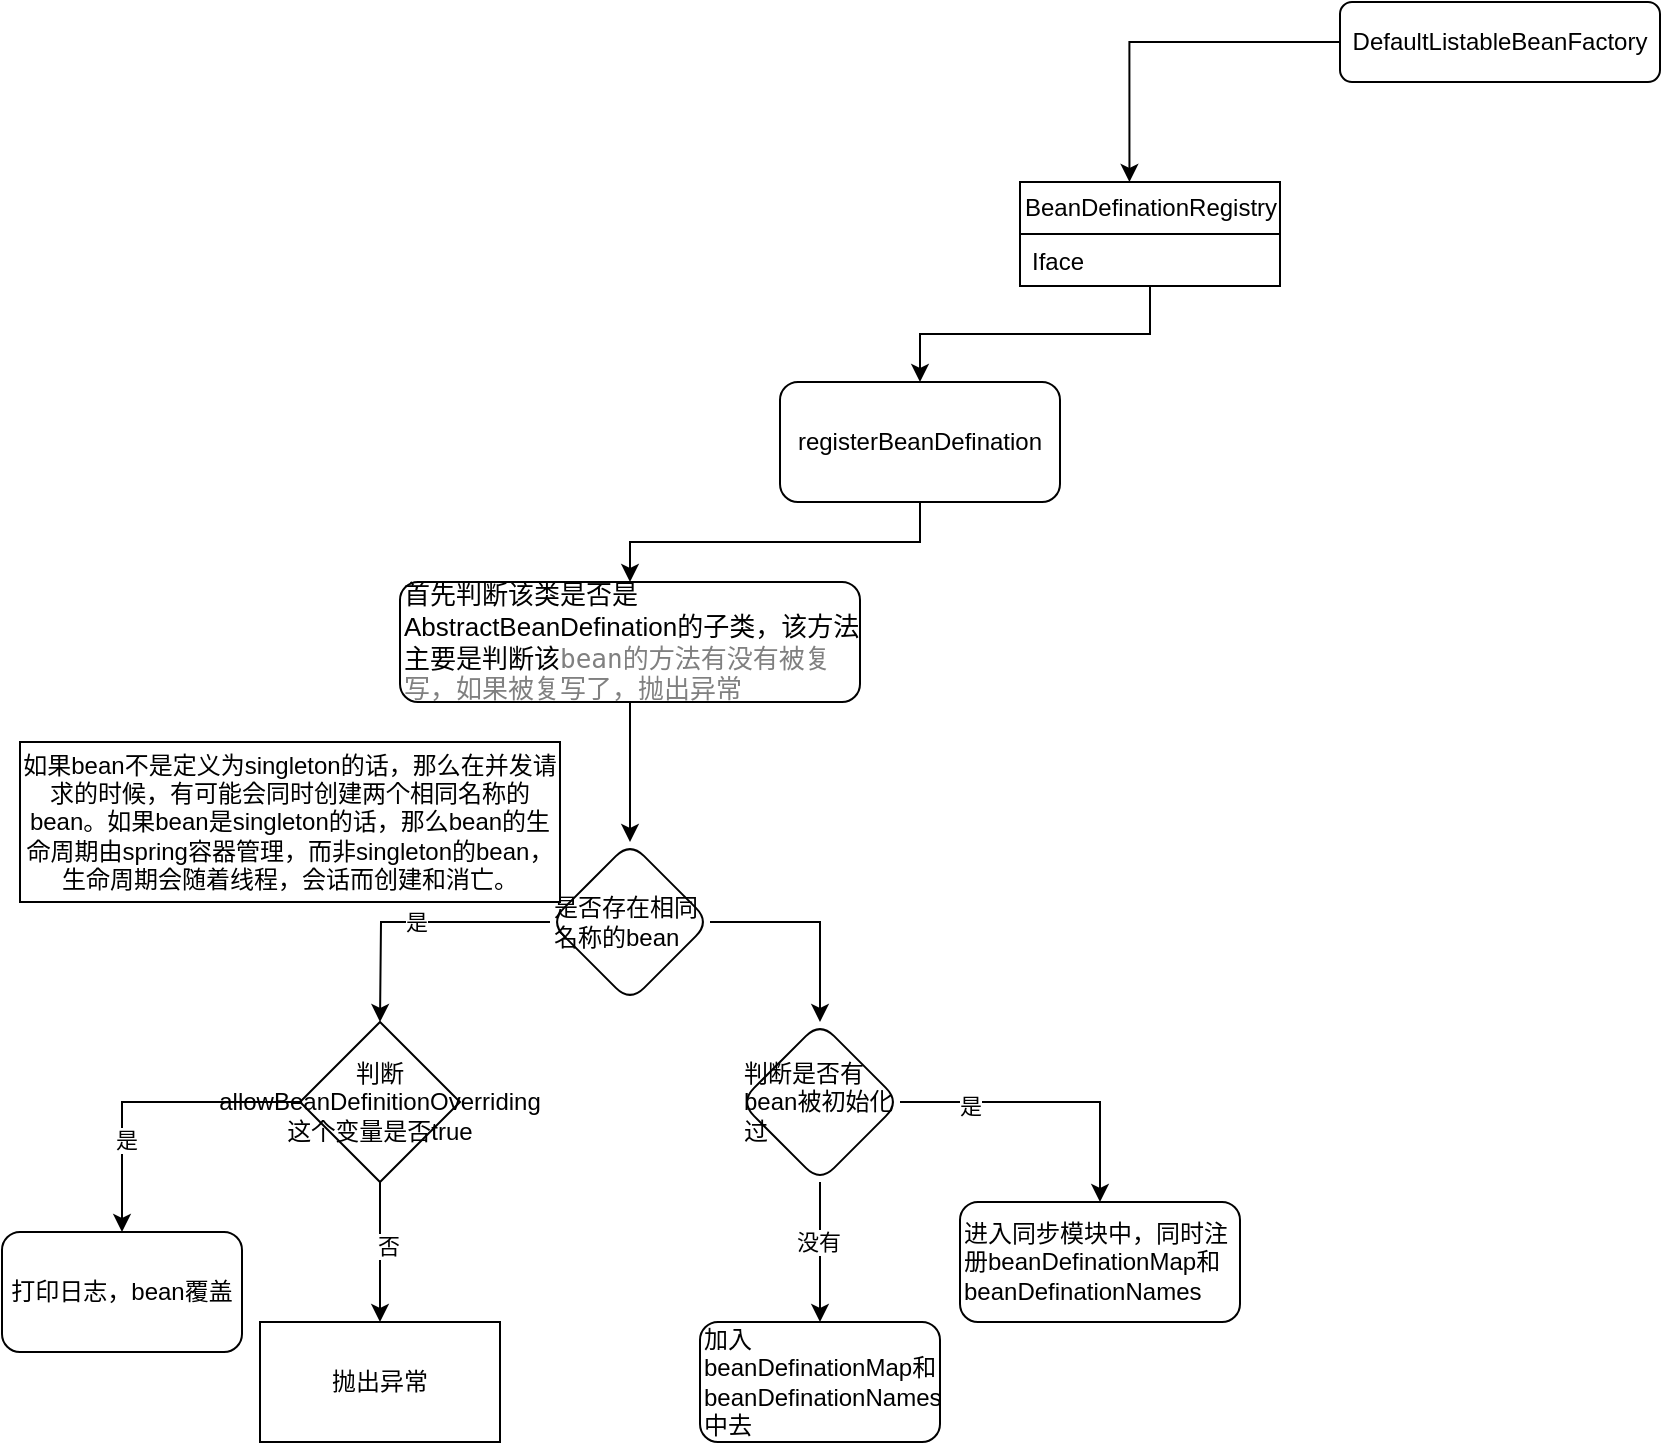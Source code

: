 <mxfile version="21.6.1" type="github">
  <diagram id="C5RBs43oDa-KdzZeNtuy" name="Page-1">
    <mxGraphModel dx="1774" dy="430" grid="1" gridSize="10" guides="1" tooltips="1" connect="1" arrows="1" fold="1" page="1" pageScale="1" pageWidth="980" pageHeight="1390" math="0" shadow="0">
      <root>
        <mxCell id="WIyWlLk6GJQsqaUBKTNV-0" />
        <mxCell id="WIyWlLk6GJQsqaUBKTNV-1" parent="WIyWlLk6GJQsqaUBKTNV-0" />
        <mxCell id="6dgZI4LltGJ7n1IkP1hy-7" style="edgeStyle=orthogonalEdgeStyle;rounded=0;orthogonalLoop=1;jettySize=auto;html=1;entryX=0.421;entryY=0;entryDx=0;entryDy=0;entryPerimeter=0;" edge="1" parent="WIyWlLk6GJQsqaUBKTNV-1" source="WIyWlLk6GJQsqaUBKTNV-3" target="6dgZI4LltGJ7n1IkP1hy-0">
          <mxGeometry relative="1" as="geometry" />
        </mxCell>
        <mxCell id="WIyWlLk6GJQsqaUBKTNV-3" value="DefaultListableBeanFactory" style="rounded=1;whiteSpace=wrap;html=1;fontSize=12;glass=0;strokeWidth=1;shadow=0;" parent="WIyWlLk6GJQsqaUBKTNV-1" vertex="1">
          <mxGeometry x="210" y="20" width="160" height="40" as="geometry" />
        </mxCell>
        <mxCell id="6dgZI4LltGJ7n1IkP1hy-9" value="" style="edgeStyle=orthogonalEdgeStyle;rounded=0;orthogonalLoop=1;jettySize=auto;html=1;" edge="1" parent="WIyWlLk6GJQsqaUBKTNV-1" source="6dgZI4LltGJ7n1IkP1hy-0" target="6dgZI4LltGJ7n1IkP1hy-8">
          <mxGeometry relative="1" as="geometry" />
        </mxCell>
        <mxCell id="6dgZI4LltGJ7n1IkP1hy-0" value="BeanDefinationRegistry" style="swimlane;fontStyle=0;childLayout=stackLayout;horizontal=1;startSize=26;fillColor=none;horizontalStack=0;resizeParent=1;resizeParentMax=0;resizeLast=0;collapsible=1;marginBottom=0;html=1;" vertex="1" parent="WIyWlLk6GJQsqaUBKTNV-1">
          <mxGeometry x="50" y="110" width="130" height="52" as="geometry" />
        </mxCell>
        <mxCell id="6dgZI4LltGJ7n1IkP1hy-1" value="Iface" style="text;strokeColor=none;fillColor=none;align=left;verticalAlign=top;spacingLeft=4;spacingRight=4;overflow=hidden;rotatable=0;points=[[0,0.5],[1,0.5]];portConstraint=eastwest;whiteSpace=wrap;html=1;" vertex="1" parent="6dgZI4LltGJ7n1IkP1hy-0">
          <mxGeometry y="26" width="130" height="26" as="geometry" />
        </mxCell>
        <mxCell id="6dgZI4LltGJ7n1IkP1hy-11" value="" style="edgeStyle=orthogonalEdgeStyle;rounded=0;orthogonalLoop=1;jettySize=auto;html=1;" edge="1" parent="WIyWlLk6GJQsqaUBKTNV-1" source="6dgZI4LltGJ7n1IkP1hy-8" target="6dgZI4LltGJ7n1IkP1hy-10">
          <mxGeometry relative="1" as="geometry" />
        </mxCell>
        <mxCell id="6dgZI4LltGJ7n1IkP1hy-8" value="registerBeanDefination" style="rounded=1;whiteSpace=wrap;html=1;fillColor=none;fontStyle=0;startSize=26;" vertex="1" parent="WIyWlLk6GJQsqaUBKTNV-1">
          <mxGeometry x="-70" y="210" width="140" height="60" as="geometry" />
        </mxCell>
        <mxCell id="6dgZI4LltGJ7n1IkP1hy-15" value="" style="edgeStyle=orthogonalEdgeStyle;rounded=0;orthogonalLoop=1;jettySize=auto;html=1;" edge="1" parent="WIyWlLk6GJQsqaUBKTNV-1" source="6dgZI4LltGJ7n1IkP1hy-10" target="6dgZI4LltGJ7n1IkP1hy-14">
          <mxGeometry relative="1" as="geometry" />
        </mxCell>
        <mxCell id="6dgZI4LltGJ7n1IkP1hy-10" value="&lt;font style=&quot;font-size: 13px;&quot;&gt;首先判断该类是否是AbstractBeanDefination的子类，该方法主要是判断该&lt;span style=&quot;color: rgb(128, 128, 128); font-family: &amp;quot;JetBrains Mono&amp;quot;, monospace;&quot;&gt;bean&lt;/span&gt;&lt;span style=&quot;font-family: 宋体, monospace; color: rgb(128, 128, 128);&quot;&gt;的方法有没有被复写，如果被复写了，抛出异常&lt;/span&gt;&lt;/font&gt;" style="whiteSpace=wrap;html=1;fillColor=none;rounded=1;fontStyle=0;startSize=26;align=left;" vertex="1" parent="WIyWlLk6GJQsqaUBKTNV-1">
          <mxGeometry x="-260" y="310" width="230" height="60" as="geometry" />
        </mxCell>
        <mxCell id="6dgZI4LltGJ7n1IkP1hy-17" value="是" style="edgeStyle=orthogonalEdgeStyle;rounded=0;orthogonalLoop=1;jettySize=auto;html=1;" edge="1" parent="WIyWlLk6GJQsqaUBKTNV-1" source="6dgZI4LltGJ7n1IkP1hy-14">
          <mxGeometry relative="1" as="geometry">
            <mxPoint x="-270" y="530" as="targetPoint" />
          </mxGeometry>
        </mxCell>
        <mxCell id="6dgZI4LltGJ7n1IkP1hy-32" value="" style="edgeStyle=orthogonalEdgeStyle;rounded=0;orthogonalLoop=1;jettySize=auto;html=1;" edge="1" parent="WIyWlLk6GJQsqaUBKTNV-1" source="6dgZI4LltGJ7n1IkP1hy-14" target="6dgZI4LltGJ7n1IkP1hy-31">
          <mxGeometry relative="1" as="geometry" />
        </mxCell>
        <mxCell id="6dgZI4LltGJ7n1IkP1hy-14" value="是否存在相同名称的bean" style="rhombus;whiteSpace=wrap;html=1;align=left;fillColor=none;rounded=1;fontStyle=0;startSize=26;" vertex="1" parent="WIyWlLk6GJQsqaUBKTNV-1">
          <mxGeometry x="-185" y="440" width="80" height="80" as="geometry" />
        </mxCell>
        <mxCell id="6dgZI4LltGJ7n1IkP1hy-23" value="" style="edgeStyle=orthogonalEdgeStyle;rounded=0;orthogonalLoop=1;jettySize=auto;html=1;" edge="1" parent="WIyWlLk6GJQsqaUBKTNV-1" source="6dgZI4LltGJ7n1IkP1hy-19" target="6dgZI4LltGJ7n1IkP1hy-22">
          <mxGeometry relative="1" as="geometry" />
        </mxCell>
        <mxCell id="6dgZI4LltGJ7n1IkP1hy-24" value="是" style="edgeLabel;html=1;align=center;verticalAlign=middle;resizable=0;points=[];" vertex="1" connectable="0" parent="6dgZI4LltGJ7n1IkP1hy-23">
          <mxGeometry x="0.402" y="2" relative="1" as="geometry">
            <mxPoint as="offset" />
          </mxGeometry>
        </mxCell>
        <mxCell id="6dgZI4LltGJ7n1IkP1hy-26" value="" style="edgeStyle=orthogonalEdgeStyle;rounded=0;orthogonalLoop=1;jettySize=auto;html=1;" edge="1" parent="WIyWlLk6GJQsqaUBKTNV-1" source="6dgZI4LltGJ7n1IkP1hy-19" target="6dgZI4LltGJ7n1IkP1hy-25">
          <mxGeometry relative="1" as="geometry" />
        </mxCell>
        <mxCell id="6dgZI4LltGJ7n1IkP1hy-27" value="否" style="edgeLabel;html=1;align=center;verticalAlign=middle;resizable=0;points=[];" vertex="1" connectable="0" parent="6dgZI4LltGJ7n1IkP1hy-26">
          <mxGeometry x="-0.095" y="4" relative="1" as="geometry">
            <mxPoint as="offset" />
          </mxGeometry>
        </mxCell>
        <mxCell id="6dgZI4LltGJ7n1IkP1hy-19" value="判断allowBeanDefinitionOverriding这个变量是否true" style="rhombus;whiteSpace=wrap;html=1;" vertex="1" parent="WIyWlLk6GJQsqaUBKTNV-1">
          <mxGeometry x="-310" y="530" width="80" height="80" as="geometry" />
        </mxCell>
        <mxCell id="6dgZI4LltGJ7n1IkP1hy-22" value="打印日志，bean覆盖" style="rounded=1;whiteSpace=wrap;html=1;" vertex="1" parent="WIyWlLk6GJQsqaUBKTNV-1">
          <mxGeometry x="-459" y="635" width="120" height="60" as="geometry" />
        </mxCell>
        <mxCell id="6dgZI4LltGJ7n1IkP1hy-25" value="抛出异常" style="whiteSpace=wrap;html=1;" vertex="1" parent="WIyWlLk6GJQsqaUBKTNV-1">
          <mxGeometry x="-330" y="680" width="120" height="60" as="geometry" />
        </mxCell>
        <mxCell id="6dgZI4LltGJ7n1IkP1hy-34" value="" style="edgeStyle=orthogonalEdgeStyle;rounded=0;orthogonalLoop=1;jettySize=auto;html=1;" edge="1" parent="WIyWlLk6GJQsqaUBKTNV-1" source="6dgZI4LltGJ7n1IkP1hy-31" target="6dgZI4LltGJ7n1IkP1hy-33">
          <mxGeometry relative="1" as="geometry" />
        </mxCell>
        <mxCell id="6dgZI4LltGJ7n1IkP1hy-35" value="没有" style="edgeLabel;html=1;align=center;verticalAlign=middle;resizable=0;points=[];" vertex="1" connectable="0" parent="6dgZI4LltGJ7n1IkP1hy-34">
          <mxGeometry x="-0.162" y="-1" relative="1" as="geometry">
            <mxPoint as="offset" />
          </mxGeometry>
        </mxCell>
        <mxCell id="6dgZI4LltGJ7n1IkP1hy-37" value="" style="edgeStyle=orthogonalEdgeStyle;rounded=0;orthogonalLoop=1;jettySize=auto;html=1;" edge="1" parent="WIyWlLk6GJQsqaUBKTNV-1" source="6dgZI4LltGJ7n1IkP1hy-31" target="6dgZI4LltGJ7n1IkP1hy-36">
          <mxGeometry relative="1" as="geometry" />
        </mxCell>
        <mxCell id="6dgZI4LltGJ7n1IkP1hy-38" value="是" style="edgeLabel;html=1;align=center;verticalAlign=middle;resizable=0;points=[];" vertex="1" connectable="0" parent="6dgZI4LltGJ7n1IkP1hy-37">
          <mxGeometry x="-0.533" y="-2" relative="1" as="geometry">
            <mxPoint as="offset" />
          </mxGeometry>
        </mxCell>
        <mxCell id="6dgZI4LltGJ7n1IkP1hy-31" value="判断是否有bean被初始化过" style="rhombus;whiteSpace=wrap;html=1;align=left;fillColor=none;rounded=1;fontStyle=0;startSize=26;" vertex="1" parent="WIyWlLk6GJQsqaUBKTNV-1">
          <mxGeometry x="-90" y="530" width="80" height="80" as="geometry" />
        </mxCell>
        <mxCell id="6dgZI4LltGJ7n1IkP1hy-33" value="加入beanDefinationMap和beanDefinationNames中去" style="whiteSpace=wrap;html=1;align=left;fillColor=none;rounded=1;fontStyle=0;startSize=26;" vertex="1" parent="WIyWlLk6GJQsqaUBKTNV-1">
          <mxGeometry x="-110" y="680" width="120" height="60" as="geometry" />
        </mxCell>
        <mxCell id="6dgZI4LltGJ7n1IkP1hy-36" value="进入同步模块中，同时注册beanDefinationMap和beanDefinationNames" style="whiteSpace=wrap;html=1;align=left;fillColor=none;rounded=1;fontStyle=0;startSize=26;" vertex="1" parent="WIyWlLk6GJQsqaUBKTNV-1">
          <mxGeometry x="20" y="620" width="140" height="60" as="geometry" />
        </mxCell>
        <mxCell id="6dgZI4LltGJ7n1IkP1hy-39" value="如果bean不是定义为singleton的话，那么在并发请求的时候，有可能会同时创建两个相同名称的bean。如果bean是singleton的话，那么bean的生命周期由spring容器管理，而非singleton的bean，生命周期会随着线程，会话而创建和消亡。" style="rounded=0;whiteSpace=wrap;html=1;" vertex="1" parent="WIyWlLk6GJQsqaUBKTNV-1">
          <mxGeometry x="-450" y="390" width="270" height="80" as="geometry" />
        </mxCell>
      </root>
    </mxGraphModel>
  </diagram>
</mxfile>
